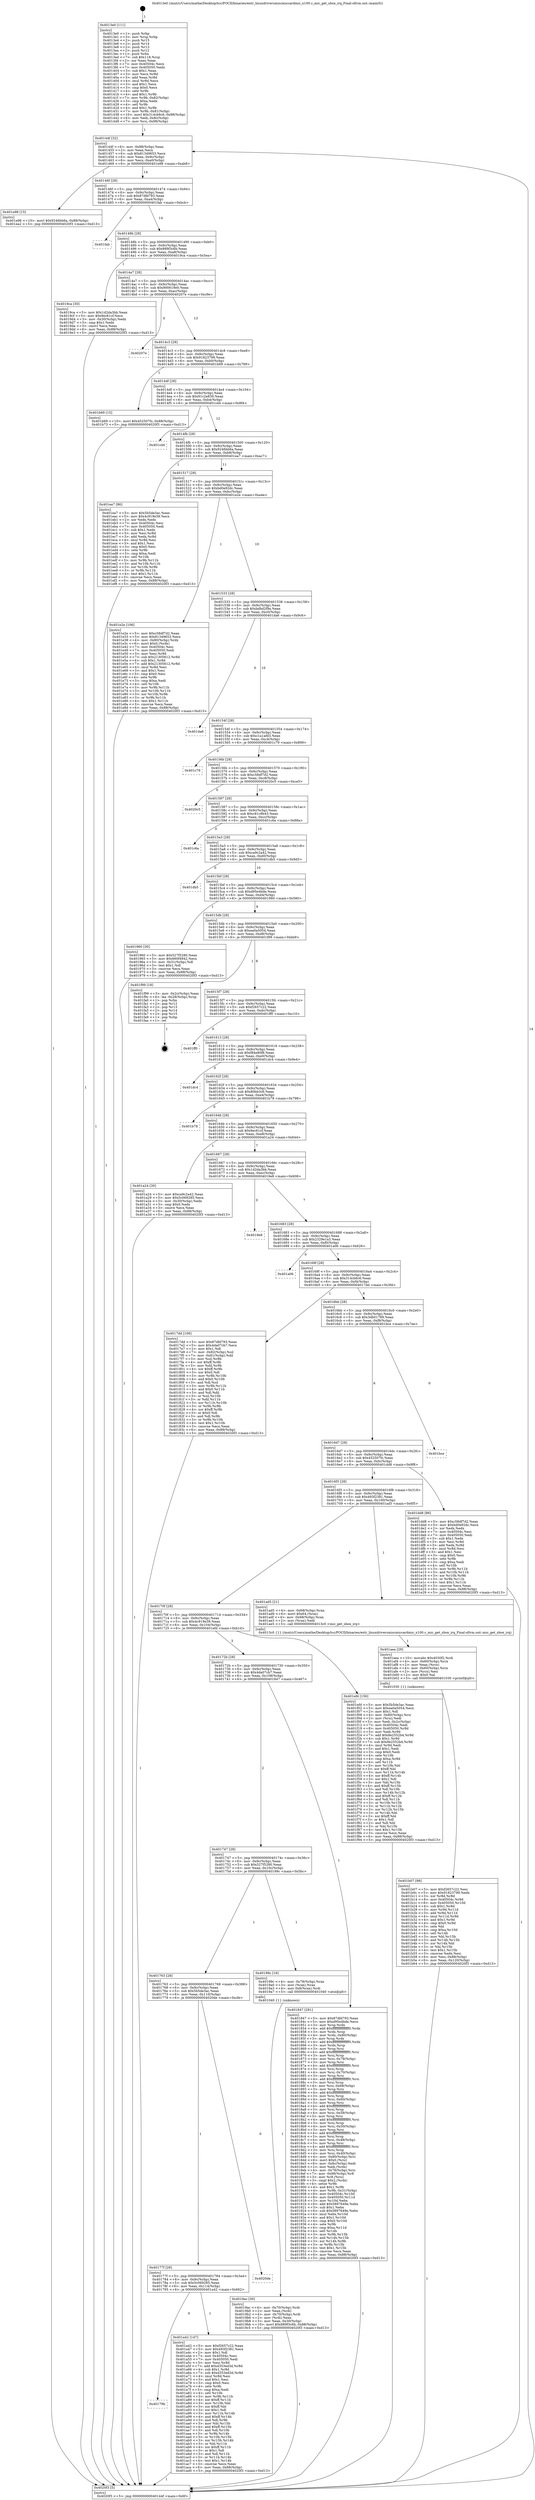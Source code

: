 digraph "0x4013e0" {
  label = "0x4013e0 (/mnt/c/Users/mathe/Desktop/tcc/POCII/binaries/extr_linuxdriversmiscmiccardmic_x100.c_mic_get_sbox_irq_Final-ollvm.out::main(0))"
  labelloc = "t"
  node[shape=record]

  Entry [label="",width=0.3,height=0.3,shape=circle,fillcolor=black,style=filled]
  "0x40144f" [label="{
     0x40144f [32]\l
     | [instrs]\l
     &nbsp;&nbsp;0x40144f \<+6\>: mov -0x88(%rbp),%eax\l
     &nbsp;&nbsp;0x401455 \<+2\>: mov %eax,%ecx\l
     &nbsp;&nbsp;0x401457 \<+6\>: sub $0x81349653,%ecx\l
     &nbsp;&nbsp;0x40145d \<+6\>: mov %eax,-0x9c(%rbp)\l
     &nbsp;&nbsp;0x401463 \<+6\>: mov %ecx,-0xa0(%rbp)\l
     &nbsp;&nbsp;0x401469 \<+6\>: je 0000000000401e98 \<main+0xab8\>\l
  }"]
  "0x401e98" [label="{
     0x401e98 [15]\l
     | [instrs]\l
     &nbsp;&nbsp;0x401e98 \<+10\>: movl $0x9246bb6a,-0x88(%rbp)\l
     &nbsp;&nbsp;0x401ea2 \<+5\>: jmp 00000000004020f3 \<main+0xd13\>\l
  }"]
  "0x40146f" [label="{
     0x40146f [28]\l
     | [instrs]\l
     &nbsp;&nbsp;0x40146f \<+5\>: jmp 0000000000401474 \<main+0x94\>\l
     &nbsp;&nbsp;0x401474 \<+6\>: mov -0x9c(%rbp),%eax\l
     &nbsp;&nbsp;0x40147a \<+5\>: sub $0x87dfd793,%eax\l
     &nbsp;&nbsp;0x40147f \<+6\>: mov %eax,-0xa4(%rbp)\l
     &nbsp;&nbsp;0x401485 \<+6\>: je 0000000000401fab \<main+0xbcb\>\l
  }"]
  Exit [label="",width=0.3,height=0.3,shape=circle,fillcolor=black,style=filled,peripheries=2]
  "0x401fab" [label="{
     0x401fab\l
  }", style=dashed]
  "0x40148b" [label="{
     0x40148b [28]\l
     | [instrs]\l
     &nbsp;&nbsp;0x40148b \<+5\>: jmp 0000000000401490 \<main+0xb0\>\l
     &nbsp;&nbsp;0x401490 \<+6\>: mov -0x9c(%rbp),%eax\l
     &nbsp;&nbsp;0x401496 \<+5\>: sub $0x889f3c6b,%eax\l
     &nbsp;&nbsp;0x40149b \<+6\>: mov %eax,-0xa8(%rbp)\l
     &nbsp;&nbsp;0x4014a1 \<+6\>: je 00000000004019ca \<main+0x5ea\>\l
  }"]
  "0x401b07" [label="{
     0x401b07 [98]\l
     | [instrs]\l
     &nbsp;&nbsp;0x401b07 \<+5\>: mov $0xf2657c22,%esi\l
     &nbsp;&nbsp;0x401b0c \<+5\>: mov $0x91823799,%edx\l
     &nbsp;&nbsp;0x401b11 \<+3\>: xor %r8d,%r8d\l
     &nbsp;&nbsp;0x401b14 \<+8\>: mov 0x40504c,%r9d\l
     &nbsp;&nbsp;0x401b1c \<+8\>: mov 0x405050,%r10d\l
     &nbsp;&nbsp;0x401b24 \<+4\>: sub $0x1,%r8d\l
     &nbsp;&nbsp;0x401b28 \<+3\>: mov %r9d,%r11d\l
     &nbsp;&nbsp;0x401b2b \<+3\>: add %r8d,%r11d\l
     &nbsp;&nbsp;0x401b2e \<+4\>: imul %r11d,%r9d\l
     &nbsp;&nbsp;0x401b32 \<+4\>: and $0x1,%r9d\l
     &nbsp;&nbsp;0x401b36 \<+4\>: cmp $0x0,%r9d\l
     &nbsp;&nbsp;0x401b3a \<+3\>: sete %bl\l
     &nbsp;&nbsp;0x401b3d \<+4\>: cmp $0xa,%r10d\l
     &nbsp;&nbsp;0x401b41 \<+4\>: setl %r14b\l
     &nbsp;&nbsp;0x401b45 \<+3\>: mov %bl,%r15b\l
     &nbsp;&nbsp;0x401b48 \<+3\>: and %r14b,%r15b\l
     &nbsp;&nbsp;0x401b4b \<+3\>: xor %r14b,%bl\l
     &nbsp;&nbsp;0x401b4e \<+3\>: or %bl,%r15b\l
     &nbsp;&nbsp;0x401b51 \<+4\>: test $0x1,%r15b\l
     &nbsp;&nbsp;0x401b55 \<+3\>: cmovne %edx,%esi\l
     &nbsp;&nbsp;0x401b58 \<+6\>: mov %esi,-0x88(%rbp)\l
     &nbsp;&nbsp;0x401b5e \<+6\>: mov %eax,-0x120(%rbp)\l
     &nbsp;&nbsp;0x401b64 \<+5\>: jmp 00000000004020f3 \<main+0xd13\>\l
  }"]
  "0x4019ca" [label="{
     0x4019ca [30]\l
     | [instrs]\l
     &nbsp;&nbsp;0x4019ca \<+5\>: mov $0x1d2da3bb,%eax\l
     &nbsp;&nbsp;0x4019cf \<+5\>: mov $0x9ec61cf,%ecx\l
     &nbsp;&nbsp;0x4019d4 \<+3\>: mov -0x30(%rbp),%edx\l
     &nbsp;&nbsp;0x4019d7 \<+3\>: cmp $0x1,%edx\l
     &nbsp;&nbsp;0x4019da \<+3\>: cmovl %ecx,%eax\l
     &nbsp;&nbsp;0x4019dd \<+6\>: mov %eax,-0x88(%rbp)\l
     &nbsp;&nbsp;0x4019e3 \<+5\>: jmp 00000000004020f3 \<main+0xd13\>\l
  }"]
  "0x4014a7" [label="{
     0x4014a7 [28]\l
     | [instrs]\l
     &nbsp;&nbsp;0x4014a7 \<+5\>: jmp 00000000004014ac \<main+0xcc\>\l
     &nbsp;&nbsp;0x4014ac \<+6\>: mov -0x9c(%rbp),%eax\l
     &nbsp;&nbsp;0x4014b2 \<+5\>: sub $0x900619e0,%eax\l
     &nbsp;&nbsp;0x4014b7 \<+6\>: mov %eax,-0xac(%rbp)\l
     &nbsp;&nbsp;0x4014bd \<+6\>: je 000000000040207e \<main+0xc9e\>\l
  }"]
  "0x401aea" [label="{
     0x401aea [29]\l
     | [instrs]\l
     &nbsp;&nbsp;0x401aea \<+10\>: movabs $0x4030f2,%rdi\l
     &nbsp;&nbsp;0x401af4 \<+4\>: mov -0x60(%rbp),%rcx\l
     &nbsp;&nbsp;0x401af8 \<+2\>: mov %eax,(%rcx)\l
     &nbsp;&nbsp;0x401afa \<+4\>: mov -0x60(%rbp),%rcx\l
     &nbsp;&nbsp;0x401afe \<+2\>: mov (%rcx),%esi\l
     &nbsp;&nbsp;0x401b00 \<+2\>: mov $0x0,%al\l
     &nbsp;&nbsp;0x401b02 \<+5\>: call 0000000000401030 \<printf@plt\>\l
     | [calls]\l
     &nbsp;&nbsp;0x401030 \{1\} (unknown)\l
  }"]
  "0x40207e" [label="{
     0x40207e\l
  }", style=dashed]
  "0x4014c3" [label="{
     0x4014c3 [28]\l
     | [instrs]\l
     &nbsp;&nbsp;0x4014c3 \<+5\>: jmp 00000000004014c8 \<main+0xe8\>\l
     &nbsp;&nbsp;0x4014c8 \<+6\>: mov -0x9c(%rbp),%eax\l
     &nbsp;&nbsp;0x4014ce \<+5\>: sub $0x91823799,%eax\l
     &nbsp;&nbsp;0x4014d3 \<+6\>: mov %eax,-0xb0(%rbp)\l
     &nbsp;&nbsp;0x4014d9 \<+6\>: je 0000000000401b69 \<main+0x789\>\l
  }"]
  "0x40179b" [label="{
     0x40179b\l
  }", style=dashed]
  "0x401b69" [label="{
     0x401b69 [15]\l
     | [instrs]\l
     &nbsp;&nbsp;0x401b69 \<+10\>: movl $0x452507fc,-0x88(%rbp)\l
     &nbsp;&nbsp;0x401b73 \<+5\>: jmp 00000000004020f3 \<main+0xd13\>\l
  }"]
  "0x4014df" [label="{
     0x4014df [28]\l
     | [instrs]\l
     &nbsp;&nbsp;0x4014df \<+5\>: jmp 00000000004014e4 \<main+0x104\>\l
     &nbsp;&nbsp;0x4014e4 \<+6\>: mov -0x9c(%rbp),%eax\l
     &nbsp;&nbsp;0x4014ea \<+5\>: sub $0x91c2e839,%eax\l
     &nbsp;&nbsp;0x4014ef \<+6\>: mov %eax,-0xb4(%rbp)\l
     &nbsp;&nbsp;0x4014f5 \<+6\>: je 0000000000401cd4 \<main+0x8f4\>\l
  }"]
  "0x401a42" [label="{
     0x401a42 [147]\l
     | [instrs]\l
     &nbsp;&nbsp;0x401a42 \<+5\>: mov $0xf2657c22,%eax\l
     &nbsp;&nbsp;0x401a47 \<+5\>: mov $0x493f2381,%ecx\l
     &nbsp;&nbsp;0x401a4c \<+2\>: mov $0x1,%dl\l
     &nbsp;&nbsp;0x401a4e \<+7\>: mov 0x40504c,%esi\l
     &nbsp;&nbsp;0x401a55 \<+7\>: mov 0x405050,%edi\l
     &nbsp;&nbsp;0x401a5c \<+3\>: mov %esi,%r8d\l
     &nbsp;&nbsp;0x401a5f \<+7\>: add $0xd353ed3d,%r8d\l
     &nbsp;&nbsp;0x401a66 \<+4\>: sub $0x1,%r8d\l
     &nbsp;&nbsp;0x401a6a \<+7\>: sub $0xd353ed3d,%r8d\l
     &nbsp;&nbsp;0x401a71 \<+4\>: imul %r8d,%esi\l
     &nbsp;&nbsp;0x401a75 \<+3\>: and $0x1,%esi\l
     &nbsp;&nbsp;0x401a78 \<+3\>: cmp $0x0,%esi\l
     &nbsp;&nbsp;0x401a7b \<+4\>: sete %r9b\l
     &nbsp;&nbsp;0x401a7f \<+3\>: cmp $0xa,%edi\l
     &nbsp;&nbsp;0x401a82 \<+4\>: setl %r10b\l
     &nbsp;&nbsp;0x401a86 \<+3\>: mov %r9b,%r11b\l
     &nbsp;&nbsp;0x401a89 \<+4\>: xor $0xff,%r11b\l
     &nbsp;&nbsp;0x401a8d \<+3\>: mov %r10b,%bl\l
     &nbsp;&nbsp;0x401a90 \<+3\>: xor $0xff,%bl\l
     &nbsp;&nbsp;0x401a93 \<+3\>: xor $0x1,%dl\l
     &nbsp;&nbsp;0x401a96 \<+3\>: mov %r11b,%r14b\l
     &nbsp;&nbsp;0x401a99 \<+4\>: and $0xff,%r14b\l
     &nbsp;&nbsp;0x401a9d \<+3\>: and %dl,%r9b\l
     &nbsp;&nbsp;0x401aa0 \<+3\>: mov %bl,%r15b\l
     &nbsp;&nbsp;0x401aa3 \<+4\>: and $0xff,%r15b\l
     &nbsp;&nbsp;0x401aa7 \<+3\>: and %dl,%r10b\l
     &nbsp;&nbsp;0x401aaa \<+3\>: or %r9b,%r14b\l
     &nbsp;&nbsp;0x401aad \<+3\>: or %r10b,%r15b\l
     &nbsp;&nbsp;0x401ab0 \<+3\>: xor %r15b,%r14b\l
     &nbsp;&nbsp;0x401ab3 \<+3\>: or %bl,%r11b\l
     &nbsp;&nbsp;0x401ab6 \<+4\>: xor $0xff,%r11b\l
     &nbsp;&nbsp;0x401aba \<+3\>: or $0x1,%dl\l
     &nbsp;&nbsp;0x401abd \<+3\>: and %dl,%r11b\l
     &nbsp;&nbsp;0x401ac0 \<+3\>: or %r11b,%r14b\l
     &nbsp;&nbsp;0x401ac3 \<+4\>: test $0x1,%r14b\l
     &nbsp;&nbsp;0x401ac7 \<+3\>: cmovne %ecx,%eax\l
     &nbsp;&nbsp;0x401aca \<+6\>: mov %eax,-0x88(%rbp)\l
     &nbsp;&nbsp;0x401ad0 \<+5\>: jmp 00000000004020f3 \<main+0xd13\>\l
  }"]
  "0x401cd4" [label="{
     0x401cd4\l
  }", style=dashed]
  "0x4014fb" [label="{
     0x4014fb [28]\l
     | [instrs]\l
     &nbsp;&nbsp;0x4014fb \<+5\>: jmp 0000000000401500 \<main+0x120\>\l
     &nbsp;&nbsp;0x401500 \<+6\>: mov -0x9c(%rbp),%eax\l
     &nbsp;&nbsp;0x401506 \<+5\>: sub $0x9246bb6a,%eax\l
     &nbsp;&nbsp;0x40150b \<+6\>: mov %eax,-0xb8(%rbp)\l
     &nbsp;&nbsp;0x401511 \<+6\>: je 0000000000401ea7 \<main+0xac7\>\l
  }"]
  "0x40177f" [label="{
     0x40177f [28]\l
     | [instrs]\l
     &nbsp;&nbsp;0x40177f \<+5\>: jmp 0000000000401784 \<main+0x3a4\>\l
     &nbsp;&nbsp;0x401784 \<+6\>: mov -0x9c(%rbp),%eax\l
     &nbsp;&nbsp;0x40178a \<+5\>: sub $0x5c069285,%eax\l
     &nbsp;&nbsp;0x40178f \<+6\>: mov %eax,-0x114(%rbp)\l
     &nbsp;&nbsp;0x401795 \<+6\>: je 0000000000401a42 \<main+0x662\>\l
  }"]
  "0x401ea7" [label="{
     0x401ea7 [86]\l
     | [instrs]\l
     &nbsp;&nbsp;0x401ea7 \<+5\>: mov $0x5b5de3ac,%eax\l
     &nbsp;&nbsp;0x401eac \<+5\>: mov $0x4c919e39,%ecx\l
     &nbsp;&nbsp;0x401eb1 \<+2\>: xor %edx,%edx\l
     &nbsp;&nbsp;0x401eb3 \<+7\>: mov 0x40504c,%esi\l
     &nbsp;&nbsp;0x401eba \<+7\>: mov 0x405050,%edi\l
     &nbsp;&nbsp;0x401ec1 \<+3\>: sub $0x1,%edx\l
     &nbsp;&nbsp;0x401ec4 \<+3\>: mov %esi,%r8d\l
     &nbsp;&nbsp;0x401ec7 \<+3\>: add %edx,%r8d\l
     &nbsp;&nbsp;0x401eca \<+4\>: imul %r8d,%esi\l
     &nbsp;&nbsp;0x401ece \<+3\>: and $0x1,%esi\l
     &nbsp;&nbsp;0x401ed1 \<+3\>: cmp $0x0,%esi\l
     &nbsp;&nbsp;0x401ed4 \<+4\>: sete %r9b\l
     &nbsp;&nbsp;0x401ed8 \<+3\>: cmp $0xa,%edi\l
     &nbsp;&nbsp;0x401edb \<+4\>: setl %r10b\l
     &nbsp;&nbsp;0x401edf \<+3\>: mov %r9b,%r11b\l
     &nbsp;&nbsp;0x401ee2 \<+3\>: and %r10b,%r11b\l
     &nbsp;&nbsp;0x401ee5 \<+3\>: xor %r10b,%r9b\l
     &nbsp;&nbsp;0x401ee8 \<+3\>: or %r9b,%r11b\l
     &nbsp;&nbsp;0x401eeb \<+4\>: test $0x1,%r11b\l
     &nbsp;&nbsp;0x401eef \<+3\>: cmovne %ecx,%eax\l
     &nbsp;&nbsp;0x401ef2 \<+6\>: mov %eax,-0x88(%rbp)\l
     &nbsp;&nbsp;0x401ef8 \<+5\>: jmp 00000000004020f3 \<main+0xd13\>\l
  }"]
  "0x401517" [label="{
     0x401517 [28]\l
     | [instrs]\l
     &nbsp;&nbsp;0x401517 \<+5\>: jmp 000000000040151c \<main+0x13c\>\l
     &nbsp;&nbsp;0x40151c \<+6\>: mov -0x9c(%rbp),%eax\l
     &nbsp;&nbsp;0x401522 \<+5\>: sub $0xbd0e92dc,%eax\l
     &nbsp;&nbsp;0x401527 \<+6\>: mov %eax,-0xbc(%rbp)\l
     &nbsp;&nbsp;0x40152d \<+6\>: je 0000000000401e2e \<main+0xa4e\>\l
  }"]
  "0x4020de" [label="{
     0x4020de\l
  }", style=dashed]
  "0x401e2e" [label="{
     0x401e2e [106]\l
     | [instrs]\l
     &nbsp;&nbsp;0x401e2e \<+5\>: mov $0xc58df7d2,%eax\l
     &nbsp;&nbsp;0x401e33 \<+5\>: mov $0x81349653,%ecx\l
     &nbsp;&nbsp;0x401e38 \<+4\>: mov -0x80(%rbp),%rdx\l
     &nbsp;&nbsp;0x401e3c \<+6\>: movl $0x0,(%rdx)\l
     &nbsp;&nbsp;0x401e42 \<+7\>: mov 0x40504c,%esi\l
     &nbsp;&nbsp;0x401e49 \<+7\>: mov 0x405050,%edi\l
     &nbsp;&nbsp;0x401e50 \<+3\>: mov %esi,%r8d\l
     &nbsp;&nbsp;0x401e53 \<+7\>: sub $0x21305612,%r8d\l
     &nbsp;&nbsp;0x401e5a \<+4\>: sub $0x1,%r8d\l
     &nbsp;&nbsp;0x401e5e \<+7\>: add $0x21305612,%r8d\l
     &nbsp;&nbsp;0x401e65 \<+4\>: imul %r8d,%esi\l
     &nbsp;&nbsp;0x401e69 \<+3\>: and $0x1,%esi\l
     &nbsp;&nbsp;0x401e6c \<+3\>: cmp $0x0,%esi\l
     &nbsp;&nbsp;0x401e6f \<+4\>: sete %r9b\l
     &nbsp;&nbsp;0x401e73 \<+3\>: cmp $0xa,%edi\l
     &nbsp;&nbsp;0x401e76 \<+4\>: setl %r10b\l
     &nbsp;&nbsp;0x401e7a \<+3\>: mov %r9b,%r11b\l
     &nbsp;&nbsp;0x401e7d \<+3\>: and %r10b,%r11b\l
     &nbsp;&nbsp;0x401e80 \<+3\>: xor %r10b,%r9b\l
     &nbsp;&nbsp;0x401e83 \<+3\>: or %r9b,%r11b\l
     &nbsp;&nbsp;0x401e86 \<+4\>: test $0x1,%r11b\l
     &nbsp;&nbsp;0x401e8a \<+3\>: cmovne %ecx,%eax\l
     &nbsp;&nbsp;0x401e8d \<+6\>: mov %eax,-0x88(%rbp)\l
     &nbsp;&nbsp;0x401e93 \<+5\>: jmp 00000000004020f3 \<main+0xd13\>\l
  }"]
  "0x401533" [label="{
     0x401533 [28]\l
     | [instrs]\l
     &nbsp;&nbsp;0x401533 \<+5\>: jmp 0000000000401538 \<main+0x158\>\l
     &nbsp;&nbsp;0x401538 \<+6\>: mov -0x9c(%rbp),%eax\l
     &nbsp;&nbsp;0x40153e \<+5\>: sub $0xbdbd2f9a,%eax\l
     &nbsp;&nbsp;0x401543 \<+6\>: mov %eax,-0xc0(%rbp)\l
     &nbsp;&nbsp;0x401549 \<+6\>: je 0000000000401da6 \<main+0x9c6\>\l
  }"]
  "0x4019ac" [label="{
     0x4019ac [30]\l
     | [instrs]\l
     &nbsp;&nbsp;0x4019ac \<+4\>: mov -0x70(%rbp),%rdi\l
     &nbsp;&nbsp;0x4019b0 \<+2\>: mov %eax,(%rdi)\l
     &nbsp;&nbsp;0x4019b2 \<+4\>: mov -0x70(%rbp),%rdi\l
     &nbsp;&nbsp;0x4019b6 \<+2\>: mov (%rdi),%eax\l
     &nbsp;&nbsp;0x4019b8 \<+3\>: mov %eax,-0x30(%rbp)\l
     &nbsp;&nbsp;0x4019bb \<+10\>: movl $0x889f3c6b,-0x88(%rbp)\l
     &nbsp;&nbsp;0x4019c5 \<+5\>: jmp 00000000004020f3 \<main+0xd13\>\l
  }"]
  "0x401da6" [label="{
     0x401da6\l
  }", style=dashed]
  "0x40154f" [label="{
     0x40154f [28]\l
     | [instrs]\l
     &nbsp;&nbsp;0x40154f \<+5\>: jmp 0000000000401554 \<main+0x174\>\l
     &nbsp;&nbsp;0x401554 \<+6\>: mov -0x9c(%rbp),%eax\l
     &nbsp;&nbsp;0x40155a \<+5\>: sub $0xc1a1afd3,%eax\l
     &nbsp;&nbsp;0x40155f \<+6\>: mov %eax,-0xc4(%rbp)\l
     &nbsp;&nbsp;0x401565 \<+6\>: je 0000000000401c79 \<main+0x899\>\l
  }"]
  "0x401763" [label="{
     0x401763 [28]\l
     | [instrs]\l
     &nbsp;&nbsp;0x401763 \<+5\>: jmp 0000000000401768 \<main+0x388\>\l
     &nbsp;&nbsp;0x401768 \<+6\>: mov -0x9c(%rbp),%eax\l
     &nbsp;&nbsp;0x40176e \<+5\>: sub $0x5b5de3ac,%eax\l
     &nbsp;&nbsp;0x401773 \<+6\>: mov %eax,-0x110(%rbp)\l
     &nbsp;&nbsp;0x401779 \<+6\>: je 00000000004020de \<main+0xcfe\>\l
  }"]
  "0x401c79" [label="{
     0x401c79\l
  }", style=dashed]
  "0x40156b" [label="{
     0x40156b [28]\l
     | [instrs]\l
     &nbsp;&nbsp;0x40156b \<+5\>: jmp 0000000000401570 \<main+0x190\>\l
     &nbsp;&nbsp;0x401570 \<+6\>: mov -0x9c(%rbp),%eax\l
     &nbsp;&nbsp;0x401576 \<+5\>: sub $0xc58df7d2,%eax\l
     &nbsp;&nbsp;0x40157b \<+6\>: mov %eax,-0xc8(%rbp)\l
     &nbsp;&nbsp;0x401581 \<+6\>: je 00000000004020c5 \<main+0xce5\>\l
  }"]
  "0x40199c" [label="{
     0x40199c [16]\l
     | [instrs]\l
     &nbsp;&nbsp;0x40199c \<+4\>: mov -0x78(%rbp),%rax\l
     &nbsp;&nbsp;0x4019a0 \<+3\>: mov (%rax),%rax\l
     &nbsp;&nbsp;0x4019a3 \<+4\>: mov 0x8(%rax),%rdi\l
     &nbsp;&nbsp;0x4019a7 \<+5\>: call 0000000000401040 \<atoi@plt\>\l
     | [calls]\l
     &nbsp;&nbsp;0x401040 \{1\} (unknown)\l
  }"]
  "0x4020c5" [label="{
     0x4020c5\l
  }", style=dashed]
  "0x401587" [label="{
     0x401587 [28]\l
     | [instrs]\l
     &nbsp;&nbsp;0x401587 \<+5\>: jmp 000000000040158c \<main+0x1ac\>\l
     &nbsp;&nbsp;0x40158c \<+6\>: mov -0x9c(%rbp),%eax\l
     &nbsp;&nbsp;0x401592 \<+5\>: sub $0xc81c9b43,%eax\l
     &nbsp;&nbsp;0x401597 \<+6\>: mov %eax,-0xcc(%rbp)\l
     &nbsp;&nbsp;0x40159d \<+6\>: je 0000000000401c6a \<main+0x88a\>\l
  }"]
  "0x401747" [label="{
     0x401747 [28]\l
     | [instrs]\l
     &nbsp;&nbsp;0x401747 \<+5\>: jmp 000000000040174c \<main+0x36c\>\l
     &nbsp;&nbsp;0x40174c \<+6\>: mov -0x9c(%rbp),%eax\l
     &nbsp;&nbsp;0x401752 \<+5\>: sub $0x527f5280,%eax\l
     &nbsp;&nbsp;0x401757 \<+6\>: mov %eax,-0x10c(%rbp)\l
     &nbsp;&nbsp;0x40175d \<+6\>: je 000000000040199c \<main+0x5bc\>\l
  }"]
  "0x401c6a" [label="{
     0x401c6a\l
  }", style=dashed]
  "0x4015a3" [label="{
     0x4015a3 [28]\l
     | [instrs]\l
     &nbsp;&nbsp;0x4015a3 \<+5\>: jmp 00000000004015a8 \<main+0x1c8\>\l
     &nbsp;&nbsp;0x4015a8 \<+6\>: mov -0x9c(%rbp),%eax\l
     &nbsp;&nbsp;0x4015ae \<+5\>: sub $0xca9c2a42,%eax\l
     &nbsp;&nbsp;0x4015b3 \<+6\>: mov %eax,-0xd0(%rbp)\l
     &nbsp;&nbsp;0x4015b9 \<+6\>: je 0000000000401db5 \<main+0x9d5\>\l
  }"]
  "0x401847" [label="{
     0x401847 [281]\l
     | [instrs]\l
     &nbsp;&nbsp;0x401847 \<+5\>: mov $0x87dfd793,%eax\l
     &nbsp;&nbsp;0x40184c \<+5\>: mov $0xd95e4bde,%ecx\l
     &nbsp;&nbsp;0x401851 \<+3\>: mov %rsp,%rdx\l
     &nbsp;&nbsp;0x401854 \<+4\>: add $0xfffffffffffffff0,%rdx\l
     &nbsp;&nbsp;0x401858 \<+3\>: mov %rdx,%rsp\l
     &nbsp;&nbsp;0x40185b \<+4\>: mov %rdx,-0x80(%rbp)\l
     &nbsp;&nbsp;0x40185f \<+3\>: mov %rsp,%rdx\l
     &nbsp;&nbsp;0x401862 \<+4\>: add $0xfffffffffffffff0,%rdx\l
     &nbsp;&nbsp;0x401866 \<+3\>: mov %rdx,%rsp\l
     &nbsp;&nbsp;0x401869 \<+3\>: mov %rsp,%rsi\l
     &nbsp;&nbsp;0x40186c \<+4\>: add $0xfffffffffffffff0,%rsi\l
     &nbsp;&nbsp;0x401870 \<+3\>: mov %rsi,%rsp\l
     &nbsp;&nbsp;0x401873 \<+4\>: mov %rsi,-0x78(%rbp)\l
     &nbsp;&nbsp;0x401877 \<+3\>: mov %rsp,%rsi\l
     &nbsp;&nbsp;0x40187a \<+4\>: add $0xfffffffffffffff0,%rsi\l
     &nbsp;&nbsp;0x40187e \<+3\>: mov %rsi,%rsp\l
     &nbsp;&nbsp;0x401881 \<+4\>: mov %rsi,-0x70(%rbp)\l
     &nbsp;&nbsp;0x401885 \<+3\>: mov %rsp,%rsi\l
     &nbsp;&nbsp;0x401888 \<+4\>: add $0xfffffffffffffff0,%rsi\l
     &nbsp;&nbsp;0x40188c \<+3\>: mov %rsi,%rsp\l
     &nbsp;&nbsp;0x40188f \<+4\>: mov %rsi,-0x68(%rbp)\l
     &nbsp;&nbsp;0x401893 \<+3\>: mov %rsp,%rsi\l
     &nbsp;&nbsp;0x401896 \<+4\>: add $0xfffffffffffffff0,%rsi\l
     &nbsp;&nbsp;0x40189a \<+3\>: mov %rsi,%rsp\l
     &nbsp;&nbsp;0x40189d \<+4\>: mov %rsi,-0x60(%rbp)\l
     &nbsp;&nbsp;0x4018a1 \<+3\>: mov %rsp,%rsi\l
     &nbsp;&nbsp;0x4018a4 \<+4\>: add $0xfffffffffffffff0,%rsi\l
     &nbsp;&nbsp;0x4018a8 \<+3\>: mov %rsi,%rsp\l
     &nbsp;&nbsp;0x4018ab \<+4\>: mov %rsi,-0x58(%rbp)\l
     &nbsp;&nbsp;0x4018af \<+3\>: mov %rsp,%rsi\l
     &nbsp;&nbsp;0x4018b2 \<+4\>: add $0xfffffffffffffff0,%rsi\l
     &nbsp;&nbsp;0x4018b6 \<+3\>: mov %rsi,%rsp\l
     &nbsp;&nbsp;0x4018b9 \<+4\>: mov %rsi,-0x50(%rbp)\l
     &nbsp;&nbsp;0x4018bd \<+3\>: mov %rsp,%rsi\l
     &nbsp;&nbsp;0x4018c0 \<+4\>: add $0xfffffffffffffff0,%rsi\l
     &nbsp;&nbsp;0x4018c4 \<+3\>: mov %rsi,%rsp\l
     &nbsp;&nbsp;0x4018c7 \<+4\>: mov %rsi,-0x48(%rbp)\l
     &nbsp;&nbsp;0x4018cb \<+3\>: mov %rsp,%rsi\l
     &nbsp;&nbsp;0x4018ce \<+4\>: add $0xfffffffffffffff0,%rsi\l
     &nbsp;&nbsp;0x4018d2 \<+3\>: mov %rsi,%rsp\l
     &nbsp;&nbsp;0x4018d5 \<+4\>: mov %rsi,-0x40(%rbp)\l
     &nbsp;&nbsp;0x4018d9 \<+4\>: mov -0x80(%rbp),%rsi\l
     &nbsp;&nbsp;0x4018dd \<+6\>: movl $0x0,(%rsi)\l
     &nbsp;&nbsp;0x4018e3 \<+6\>: mov -0x8c(%rbp),%edi\l
     &nbsp;&nbsp;0x4018e9 \<+2\>: mov %edi,(%rdx)\l
     &nbsp;&nbsp;0x4018eb \<+4\>: mov -0x78(%rbp),%rsi\l
     &nbsp;&nbsp;0x4018ef \<+7\>: mov -0x98(%rbp),%r8\l
     &nbsp;&nbsp;0x4018f6 \<+3\>: mov %r8,(%rsi)\l
     &nbsp;&nbsp;0x4018f9 \<+3\>: cmpl $0x2,(%rdx)\l
     &nbsp;&nbsp;0x4018fc \<+4\>: setne %r9b\l
     &nbsp;&nbsp;0x401900 \<+4\>: and $0x1,%r9b\l
     &nbsp;&nbsp;0x401904 \<+4\>: mov %r9b,-0x31(%rbp)\l
     &nbsp;&nbsp;0x401908 \<+8\>: mov 0x40504c,%r10d\l
     &nbsp;&nbsp;0x401910 \<+8\>: mov 0x405050,%r11d\l
     &nbsp;&nbsp;0x401918 \<+3\>: mov %r10d,%ebx\l
     &nbsp;&nbsp;0x40191b \<+6\>: add $0x5897649e,%ebx\l
     &nbsp;&nbsp;0x401921 \<+3\>: sub $0x1,%ebx\l
     &nbsp;&nbsp;0x401924 \<+6\>: sub $0x5897649e,%ebx\l
     &nbsp;&nbsp;0x40192a \<+4\>: imul %ebx,%r10d\l
     &nbsp;&nbsp;0x40192e \<+4\>: and $0x1,%r10d\l
     &nbsp;&nbsp;0x401932 \<+4\>: cmp $0x0,%r10d\l
     &nbsp;&nbsp;0x401936 \<+4\>: sete %r9b\l
     &nbsp;&nbsp;0x40193a \<+4\>: cmp $0xa,%r11d\l
     &nbsp;&nbsp;0x40193e \<+4\>: setl %r14b\l
     &nbsp;&nbsp;0x401942 \<+3\>: mov %r9b,%r15b\l
     &nbsp;&nbsp;0x401945 \<+3\>: and %r14b,%r15b\l
     &nbsp;&nbsp;0x401948 \<+3\>: xor %r14b,%r9b\l
     &nbsp;&nbsp;0x40194b \<+3\>: or %r9b,%r15b\l
     &nbsp;&nbsp;0x40194e \<+4\>: test $0x1,%r15b\l
     &nbsp;&nbsp;0x401952 \<+3\>: cmovne %ecx,%eax\l
     &nbsp;&nbsp;0x401955 \<+6\>: mov %eax,-0x88(%rbp)\l
     &nbsp;&nbsp;0x40195b \<+5\>: jmp 00000000004020f3 \<main+0xd13\>\l
  }"]
  "0x401db5" [label="{
     0x401db5\l
  }", style=dashed]
  "0x4015bf" [label="{
     0x4015bf [28]\l
     | [instrs]\l
     &nbsp;&nbsp;0x4015bf \<+5\>: jmp 00000000004015c4 \<main+0x1e4\>\l
     &nbsp;&nbsp;0x4015c4 \<+6\>: mov -0x9c(%rbp),%eax\l
     &nbsp;&nbsp;0x4015ca \<+5\>: sub $0xd95e4bde,%eax\l
     &nbsp;&nbsp;0x4015cf \<+6\>: mov %eax,-0xd4(%rbp)\l
     &nbsp;&nbsp;0x4015d5 \<+6\>: je 0000000000401960 \<main+0x580\>\l
  }"]
  "0x40172b" [label="{
     0x40172b [28]\l
     | [instrs]\l
     &nbsp;&nbsp;0x40172b \<+5\>: jmp 0000000000401730 \<main+0x350\>\l
     &nbsp;&nbsp;0x401730 \<+6\>: mov -0x9c(%rbp),%eax\l
     &nbsp;&nbsp;0x401736 \<+5\>: sub $0x4da07cb7,%eax\l
     &nbsp;&nbsp;0x40173b \<+6\>: mov %eax,-0x108(%rbp)\l
     &nbsp;&nbsp;0x401741 \<+6\>: je 0000000000401847 \<main+0x467\>\l
  }"]
  "0x401960" [label="{
     0x401960 [30]\l
     | [instrs]\l
     &nbsp;&nbsp;0x401960 \<+5\>: mov $0x527f5280,%eax\l
     &nbsp;&nbsp;0x401965 \<+5\>: mov $0x660f4942,%ecx\l
     &nbsp;&nbsp;0x40196a \<+3\>: mov -0x31(%rbp),%dl\l
     &nbsp;&nbsp;0x40196d \<+3\>: test $0x1,%dl\l
     &nbsp;&nbsp;0x401970 \<+3\>: cmovne %ecx,%eax\l
     &nbsp;&nbsp;0x401973 \<+6\>: mov %eax,-0x88(%rbp)\l
     &nbsp;&nbsp;0x401979 \<+5\>: jmp 00000000004020f3 \<main+0xd13\>\l
  }"]
  "0x4015db" [label="{
     0x4015db [28]\l
     | [instrs]\l
     &nbsp;&nbsp;0x4015db \<+5\>: jmp 00000000004015e0 \<main+0x200\>\l
     &nbsp;&nbsp;0x4015e0 \<+6\>: mov -0x9c(%rbp),%eax\l
     &nbsp;&nbsp;0x4015e6 \<+5\>: sub $0xea0a5054,%eax\l
     &nbsp;&nbsp;0x4015eb \<+6\>: mov %eax,-0xd8(%rbp)\l
     &nbsp;&nbsp;0x4015f1 \<+6\>: je 0000000000401f99 \<main+0xbb9\>\l
  }"]
  "0x401efd" [label="{
     0x401efd [156]\l
     | [instrs]\l
     &nbsp;&nbsp;0x401efd \<+5\>: mov $0x5b5de3ac,%eax\l
     &nbsp;&nbsp;0x401f02 \<+5\>: mov $0xea0a5054,%ecx\l
     &nbsp;&nbsp;0x401f07 \<+2\>: mov $0x1,%dl\l
     &nbsp;&nbsp;0x401f09 \<+4\>: mov -0x80(%rbp),%rsi\l
     &nbsp;&nbsp;0x401f0d \<+2\>: mov (%rsi),%edi\l
     &nbsp;&nbsp;0x401f0f \<+3\>: mov %edi,-0x2c(%rbp)\l
     &nbsp;&nbsp;0x401f12 \<+7\>: mov 0x40504c,%edi\l
     &nbsp;&nbsp;0x401f19 \<+8\>: mov 0x405050,%r8d\l
     &nbsp;&nbsp;0x401f21 \<+3\>: mov %edi,%r9d\l
     &nbsp;&nbsp;0x401f24 \<+7\>: add $0x8e2552b4,%r9d\l
     &nbsp;&nbsp;0x401f2b \<+4\>: sub $0x1,%r9d\l
     &nbsp;&nbsp;0x401f2f \<+7\>: sub $0x8e2552b4,%r9d\l
     &nbsp;&nbsp;0x401f36 \<+4\>: imul %r9d,%edi\l
     &nbsp;&nbsp;0x401f3a \<+3\>: and $0x1,%edi\l
     &nbsp;&nbsp;0x401f3d \<+3\>: cmp $0x0,%edi\l
     &nbsp;&nbsp;0x401f40 \<+4\>: sete %r10b\l
     &nbsp;&nbsp;0x401f44 \<+4\>: cmp $0xa,%r8d\l
     &nbsp;&nbsp;0x401f48 \<+4\>: setl %r11b\l
     &nbsp;&nbsp;0x401f4c \<+3\>: mov %r10b,%bl\l
     &nbsp;&nbsp;0x401f4f \<+3\>: xor $0xff,%bl\l
     &nbsp;&nbsp;0x401f52 \<+3\>: mov %r11b,%r14b\l
     &nbsp;&nbsp;0x401f55 \<+4\>: xor $0xff,%r14b\l
     &nbsp;&nbsp;0x401f59 \<+3\>: xor $0x1,%dl\l
     &nbsp;&nbsp;0x401f5c \<+3\>: mov %bl,%r15b\l
     &nbsp;&nbsp;0x401f5f \<+4\>: and $0xff,%r15b\l
     &nbsp;&nbsp;0x401f63 \<+3\>: and %dl,%r10b\l
     &nbsp;&nbsp;0x401f66 \<+3\>: mov %r14b,%r12b\l
     &nbsp;&nbsp;0x401f69 \<+4\>: and $0xff,%r12b\l
     &nbsp;&nbsp;0x401f6d \<+3\>: and %dl,%r11b\l
     &nbsp;&nbsp;0x401f70 \<+3\>: or %r10b,%r15b\l
     &nbsp;&nbsp;0x401f73 \<+3\>: or %r11b,%r12b\l
     &nbsp;&nbsp;0x401f76 \<+3\>: xor %r12b,%r15b\l
     &nbsp;&nbsp;0x401f79 \<+3\>: or %r14b,%bl\l
     &nbsp;&nbsp;0x401f7c \<+3\>: xor $0xff,%bl\l
     &nbsp;&nbsp;0x401f7f \<+3\>: or $0x1,%dl\l
     &nbsp;&nbsp;0x401f82 \<+2\>: and %dl,%bl\l
     &nbsp;&nbsp;0x401f84 \<+3\>: or %bl,%r15b\l
     &nbsp;&nbsp;0x401f87 \<+4\>: test $0x1,%r15b\l
     &nbsp;&nbsp;0x401f8b \<+3\>: cmovne %ecx,%eax\l
     &nbsp;&nbsp;0x401f8e \<+6\>: mov %eax,-0x88(%rbp)\l
     &nbsp;&nbsp;0x401f94 \<+5\>: jmp 00000000004020f3 \<main+0xd13\>\l
  }"]
  "0x401f99" [label="{
     0x401f99 [18]\l
     | [instrs]\l
     &nbsp;&nbsp;0x401f99 \<+3\>: mov -0x2c(%rbp),%eax\l
     &nbsp;&nbsp;0x401f9c \<+4\>: lea -0x28(%rbp),%rsp\l
     &nbsp;&nbsp;0x401fa0 \<+1\>: pop %rbx\l
     &nbsp;&nbsp;0x401fa1 \<+2\>: pop %r12\l
     &nbsp;&nbsp;0x401fa3 \<+2\>: pop %r13\l
     &nbsp;&nbsp;0x401fa5 \<+2\>: pop %r14\l
     &nbsp;&nbsp;0x401fa7 \<+2\>: pop %r15\l
     &nbsp;&nbsp;0x401fa9 \<+1\>: pop %rbp\l
     &nbsp;&nbsp;0x401faa \<+1\>: ret\l
  }"]
  "0x4015f7" [label="{
     0x4015f7 [28]\l
     | [instrs]\l
     &nbsp;&nbsp;0x4015f7 \<+5\>: jmp 00000000004015fc \<main+0x21c\>\l
     &nbsp;&nbsp;0x4015fc \<+6\>: mov -0x9c(%rbp),%eax\l
     &nbsp;&nbsp;0x401602 \<+5\>: sub $0xf2657c22,%eax\l
     &nbsp;&nbsp;0x401607 \<+6\>: mov %eax,-0xdc(%rbp)\l
     &nbsp;&nbsp;0x40160d \<+6\>: je 0000000000401ff0 \<main+0xc10\>\l
  }"]
  "0x40170f" [label="{
     0x40170f [28]\l
     | [instrs]\l
     &nbsp;&nbsp;0x40170f \<+5\>: jmp 0000000000401714 \<main+0x334\>\l
     &nbsp;&nbsp;0x401714 \<+6\>: mov -0x9c(%rbp),%eax\l
     &nbsp;&nbsp;0x40171a \<+5\>: sub $0x4c919e39,%eax\l
     &nbsp;&nbsp;0x40171f \<+6\>: mov %eax,-0x104(%rbp)\l
     &nbsp;&nbsp;0x401725 \<+6\>: je 0000000000401efd \<main+0xb1d\>\l
  }"]
  "0x401ff0" [label="{
     0x401ff0\l
  }", style=dashed]
  "0x401613" [label="{
     0x401613 [28]\l
     | [instrs]\l
     &nbsp;&nbsp;0x401613 \<+5\>: jmp 0000000000401618 \<main+0x238\>\l
     &nbsp;&nbsp;0x401618 \<+6\>: mov -0x9c(%rbp),%eax\l
     &nbsp;&nbsp;0x40161e \<+5\>: sub $0xf84e80f8,%eax\l
     &nbsp;&nbsp;0x401623 \<+6\>: mov %eax,-0xe0(%rbp)\l
     &nbsp;&nbsp;0x401629 \<+6\>: je 0000000000401dc4 \<main+0x9e4\>\l
  }"]
  "0x401ad5" [label="{
     0x401ad5 [21]\l
     | [instrs]\l
     &nbsp;&nbsp;0x401ad5 \<+4\>: mov -0x68(%rbp),%rax\l
     &nbsp;&nbsp;0x401ad9 \<+6\>: movl $0x64,(%rax)\l
     &nbsp;&nbsp;0x401adf \<+4\>: mov -0x68(%rbp),%rax\l
     &nbsp;&nbsp;0x401ae3 \<+2\>: mov (%rax),%edi\l
     &nbsp;&nbsp;0x401ae5 \<+5\>: call 00000000004013c0 \<mic_get_sbox_irq\>\l
     | [calls]\l
     &nbsp;&nbsp;0x4013c0 \{1\} (/mnt/c/Users/mathe/Desktop/tcc/POCII/binaries/extr_linuxdriversmiscmiccardmic_x100.c_mic_get_sbox_irq_Final-ollvm.out::mic_get_sbox_irq)\l
  }"]
  "0x401dc4" [label="{
     0x401dc4\l
  }", style=dashed]
  "0x40162f" [label="{
     0x40162f [28]\l
     | [instrs]\l
     &nbsp;&nbsp;0x40162f \<+5\>: jmp 0000000000401634 \<main+0x254\>\l
     &nbsp;&nbsp;0x401634 \<+6\>: mov -0x9c(%rbp),%eax\l
     &nbsp;&nbsp;0x40163a \<+5\>: sub $0x80bb3c6,%eax\l
     &nbsp;&nbsp;0x40163f \<+6\>: mov %eax,-0xe4(%rbp)\l
     &nbsp;&nbsp;0x401645 \<+6\>: je 0000000000401b78 \<main+0x798\>\l
  }"]
  "0x4016f3" [label="{
     0x4016f3 [28]\l
     | [instrs]\l
     &nbsp;&nbsp;0x4016f3 \<+5\>: jmp 00000000004016f8 \<main+0x318\>\l
     &nbsp;&nbsp;0x4016f8 \<+6\>: mov -0x9c(%rbp),%eax\l
     &nbsp;&nbsp;0x4016fe \<+5\>: sub $0x493f2381,%eax\l
     &nbsp;&nbsp;0x401703 \<+6\>: mov %eax,-0x100(%rbp)\l
     &nbsp;&nbsp;0x401709 \<+6\>: je 0000000000401ad5 \<main+0x6f5\>\l
  }"]
  "0x401b78" [label="{
     0x401b78\l
  }", style=dashed]
  "0x40164b" [label="{
     0x40164b [28]\l
     | [instrs]\l
     &nbsp;&nbsp;0x40164b \<+5\>: jmp 0000000000401650 \<main+0x270\>\l
     &nbsp;&nbsp;0x401650 \<+6\>: mov -0x9c(%rbp),%eax\l
     &nbsp;&nbsp;0x401656 \<+5\>: sub $0x9ec61cf,%eax\l
     &nbsp;&nbsp;0x40165b \<+6\>: mov %eax,-0xe8(%rbp)\l
     &nbsp;&nbsp;0x401661 \<+6\>: je 0000000000401a24 \<main+0x644\>\l
  }"]
  "0x401dd8" [label="{
     0x401dd8 [86]\l
     | [instrs]\l
     &nbsp;&nbsp;0x401dd8 \<+5\>: mov $0xc58df7d2,%eax\l
     &nbsp;&nbsp;0x401ddd \<+5\>: mov $0xbd0e92dc,%ecx\l
     &nbsp;&nbsp;0x401de2 \<+2\>: xor %edx,%edx\l
     &nbsp;&nbsp;0x401de4 \<+7\>: mov 0x40504c,%esi\l
     &nbsp;&nbsp;0x401deb \<+7\>: mov 0x405050,%edi\l
     &nbsp;&nbsp;0x401df2 \<+3\>: sub $0x1,%edx\l
     &nbsp;&nbsp;0x401df5 \<+3\>: mov %esi,%r8d\l
     &nbsp;&nbsp;0x401df8 \<+3\>: add %edx,%r8d\l
     &nbsp;&nbsp;0x401dfb \<+4\>: imul %r8d,%esi\l
     &nbsp;&nbsp;0x401dff \<+3\>: and $0x1,%esi\l
     &nbsp;&nbsp;0x401e02 \<+3\>: cmp $0x0,%esi\l
     &nbsp;&nbsp;0x401e05 \<+4\>: sete %r9b\l
     &nbsp;&nbsp;0x401e09 \<+3\>: cmp $0xa,%edi\l
     &nbsp;&nbsp;0x401e0c \<+4\>: setl %r10b\l
     &nbsp;&nbsp;0x401e10 \<+3\>: mov %r9b,%r11b\l
     &nbsp;&nbsp;0x401e13 \<+3\>: and %r10b,%r11b\l
     &nbsp;&nbsp;0x401e16 \<+3\>: xor %r10b,%r9b\l
     &nbsp;&nbsp;0x401e19 \<+3\>: or %r9b,%r11b\l
     &nbsp;&nbsp;0x401e1c \<+4\>: test $0x1,%r11b\l
     &nbsp;&nbsp;0x401e20 \<+3\>: cmovne %ecx,%eax\l
     &nbsp;&nbsp;0x401e23 \<+6\>: mov %eax,-0x88(%rbp)\l
     &nbsp;&nbsp;0x401e29 \<+5\>: jmp 00000000004020f3 \<main+0xd13\>\l
  }"]
  "0x401a24" [label="{
     0x401a24 [30]\l
     | [instrs]\l
     &nbsp;&nbsp;0x401a24 \<+5\>: mov $0xca9c2a42,%eax\l
     &nbsp;&nbsp;0x401a29 \<+5\>: mov $0x5c069285,%ecx\l
     &nbsp;&nbsp;0x401a2e \<+3\>: mov -0x30(%rbp),%edx\l
     &nbsp;&nbsp;0x401a31 \<+3\>: cmp $0x0,%edx\l
     &nbsp;&nbsp;0x401a34 \<+3\>: cmove %ecx,%eax\l
     &nbsp;&nbsp;0x401a37 \<+6\>: mov %eax,-0x88(%rbp)\l
     &nbsp;&nbsp;0x401a3d \<+5\>: jmp 00000000004020f3 \<main+0xd13\>\l
  }"]
  "0x401667" [label="{
     0x401667 [28]\l
     | [instrs]\l
     &nbsp;&nbsp;0x401667 \<+5\>: jmp 000000000040166c \<main+0x28c\>\l
     &nbsp;&nbsp;0x40166c \<+6\>: mov -0x9c(%rbp),%eax\l
     &nbsp;&nbsp;0x401672 \<+5\>: sub $0x1d2da3bb,%eax\l
     &nbsp;&nbsp;0x401677 \<+6\>: mov %eax,-0xec(%rbp)\l
     &nbsp;&nbsp;0x40167d \<+6\>: je 00000000004019e8 \<main+0x608\>\l
  }"]
  "0x4016d7" [label="{
     0x4016d7 [28]\l
     | [instrs]\l
     &nbsp;&nbsp;0x4016d7 \<+5\>: jmp 00000000004016dc \<main+0x2fc\>\l
     &nbsp;&nbsp;0x4016dc \<+6\>: mov -0x9c(%rbp),%eax\l
     &nbsp;&nbsp;0x4016e2 \<+5\>: sub $0x452507fc,%eax\l
     &nbsp;&nbsp;0x4016e7 \<+6\>: mov %eax,-0xfc(%rbp)\l
     &nbsp;&nbsp;0x4016ed \<+6\>: je 0000000000401dd8 \<main+0x9f8\>\l
  }"]
  "0x4019e8" [label="{
     0x4019e8\l
  }", style=dashed]
  "0x401683" [label="{
     0x401683 [28]\l
     | [instrs]\l
     &nbsp;&nbsp;0x401683 \<+5\>: jmp 0000000000401688 \<main+0x2a8\>\l
     &nbsp;&nbsp;0x401688 \<+6\>: mov -0x9c(%rbp),%eax\l
     &nbsp;&nbsp;0x40168e \<+5\>: sub $0x2329e1a3,%eax\l
     &nbsp;&nbsp;0x401693 \<+6\>: mov %eax,-0xf0(%rbp)\l
     &nbsp;&nbsp;0x401699 \<+6\>: je 0000000000401a06 \<main+0x626\>\l
  }"]
  "0x401bce" [label="{
     0x401bce\l
  }", style=dashed]
  "0x401a06" [label="{
     0x401a06\l
  }", style=dashed]
  "0x40169f" [label="{
     0x40169f [28]\l
     | [instrs]\l
     &nbsp;&nbsp;0x40169f \<+5\>: jmp 00000000004016a4 \<main+0x2c4\>\l
     &nbsp;&nbsp;0x4016a4 \<+6\>: mov -0x9c(%rbp),%eax\l
     &nbsp;&nbsp;0x4016aa \<+5\>: sub $0x314cb6c6,%eax\l
     &nbsp;&nbsp;0x4016af \<+6\>: mov %eax,-0xf4(%rbp)\l
     &nbsp;&nbsp;0x4016b5 \<+6\>: je 00000000004017dd \<main+0x3fd\>\l
  }"]
  "0x4013e0" [label="{
     0x4013e0 [111]\l
     | [instrs]\l
     &nbsp;&nbsp;0x4013e0 \<+1\>: push %rbp\l
     &nbsp;&nbsp;0x4013e1 \<+3\>: mov %rsp,%rbp\l
     &nbsp;&nbsp;0x4013e4 \<+2\>: push %r15\l
     &nbsp;&nbsp;0x4013e6 \<+2\>: push %r14\l
     &nbsp;&nbsp;0x4013e8 \<+2\>: push %r13\l
     &nbsp;&nbsp;0x4013ea \<+2\>: push %r12\l
     &nbsp;&nbsp;0x4013ec \<+1\>: push %rbx\l
     &nbsp;&nbsp;0x4013ed \<+7\>: sub $0x118,%rsp\l
     &nbsp;&nbsp;0x4013f4 \<+2\>: xor %eax,%eax\l
     &nbsp;&nbsp;0x4013f6 \<+7\>: mov 0x40504c,%ecx\l
     &nbsp;&nbsp;0x4013fd \<+7\>: mov 0x405050,%edx\l
     &nbsp;&nbsp;0x401404 \<+3\>: sub $0x1,%eax\l
     &nbsp;&nbsp;0x401407 \<+3\>: mov %ecx,%r8d\l
     &nbsp;&nbsp;0x40140a \<+3\>: add %eax,%r8d\l
     &nbsp;&nbsp;0x40140d \<+4\>: imul %r8d,%ecx\l
     &nbsp;&nbsp;0x401411 \<+3\>: and $0x1,%ecx\l
     &nbsp;&nbsp;0x401414 \<+3\>: cmp $0x0,%ecx\l
     &nbsp;&nbsp;0x401417 \<+4\>: sete %r9b\l
     &nbsp;&nbsp;0x40141b \<+4\>: and $0x1,%r9b\l
     &nbsp;&nbsp;0x40141f \<+7\>: mov %r9b,-0x82(%rbp)\l
     &nbsp;&nbsp;0x401426 \<+3\>: cmp $0xa,%edx\l
     &nbsp;&nbsp;0x401429 \<+4\>: setl %r9b\l
     &nbsp;&nbsp;0x40142d \<+4\>: and $0x1,%r9b\l
     &nbsp;&nbsp;0x401431 \<+7\>: mov %r9b,-0x81(%rbp)\l
     &nbsp;&nbsp;0x401438 \<+10\>: movl $0x314cb6c6,-0x88(%rbp)\l
     &nbsp;&nbsp;0x401442 \<+6\>: mov %edi,-0x8c(%rbp)\l
     &nbsp;&nbsp;0x401448 \<+7\>: mov %rsi,-0x98(%rbp)\l
  }"]
  "0x4017dd" [label="{
     0x4017dd [106]\l
     | [instrs]\l
     &nbsp;&nbsp;0x4017dd \<+5\>: mov $0x87dfd793,%eax\l
     &nbsp;&nbsp;0x4017e2 \<+5\>: mov $0x4da07cb7,%ecx\l
     &nbsp;&nbsp;0x4017e7 \<+2\>: mov $0x1,%dl\l
     &nbsp;&nbsp;0x4017e9 \<+7\>: mov -0x82(%rbp),%sil\l
     &nbsp;&nbsp;0x4017f0 \<+7\>: mov -0x81(%rbp),%dil\l
     &nbsp;&nbsp;0x4017f7 \<+3\>: mov %sil,%r8b\l
     &nbsp;&nbsp;0x4017fa \<+4\>: xor $0xff,%r8b\l
     &nbsp;&nbsp;0x4017fe \<+3\>: mov %dil,%r9b\l
     &nbsp;&nbsp;0x401801 \<+4\>: xor $0xff,%r9b\l
     &nbsp;&nbsp;0x401805 \<+3\>: xor $0x0,%dl\l
     &nbsp;&nbsp;0x401808 \<+3\>: mov %r8b,%r10b\l
     &nbsp;&nbsp;0x40180b \<+4\>: and $0x0,%r10b\l
     &nbsp;&nbsp;0x40180f \<+3\>: and %dl,%sil\l
     &nbsp;&nbsp;0x401812 \<+3\>: mov %r9b,%r11b\l
     &nbsp;&nbsp;0x401815 \<+4\>: and $0x0,%r11b\l
     &nbsp;&nbsp;0x401819 \<+3\>: and %dl,%dil\l
     &nbsp;&nbsp;0x40181c \<+3\>: or %sil,%r10b\l
     &nbsp;&nbsp;0x40181f \<+3\>: or %dil,%r11b\l
     &nbsp;&nbsp;0x401822 \<+3\>: xor %r11b,%r10b\l
     &nbsp;&nbsp;0x401825 \<+3\>: or %r9b,%r8b\l
     &nbsp;&nbsp;0x401828 \<+4\>: xor $0xff,%r8b\l
     &nbsp;&nbsp;0x40182c \<+3\>: or $0x0,%dl\l
     &nbsp;&nbsp;0x40182f \<+3\>: and %dl,%r8b\l
     &nbsp;&nbsp;0x401832 \<+3\>: or %r8b,%r10b\l
     &nbsp;&nbsp;0x401835 \<+4\>: test $0x1,%r10b\l
     &nbsp;&nbsp;0x401839 \<+3\>: cmovne %ecx,%eax\l
     &nbsp;&nbsp;0x40183c \<+6\>: mov %eax,-0x88(%rbp)\l
     &nbsp;&nbsp;0x401842 \<+5\>: jmp 00000000004020f3 \<main+0xd13\>\l
  }"]
  "0x4016bb" [label="{
     0x4016bb [28]\l
     | [instrs]\l
     &nbsp;&nbsp;0x4016bb \<+5\>: jmp 00000000004016c0 \<main+0x2e0\>\l
     &nbsp;&nbsp;0x4016c0 \<+6\>: mov -0x9c(%rbp),%eax\l
     &nbsp;&nbsp;0x4016c6 \<+5\>: sub $0x3db01789,%eax\l
     &nbsp;&nbsp;0x4016cb \<+6\>: mov %eax,-0xf8(%rbp)\l
     &nbsp;&nbsp;0x4016d1 \<+6\>: je 0000000000401bce \<main+0x7ee\>\l
  }"]
  "0x4020f3" [label="{
     0x4020f3 [5]\l
     | [instrs]\l
     &nbsp;&nbsp;0x4020f3 \<+5\>: jmp 000000000040144f \<main+0x6f\>\l
  }"]
  Entry -> "0x4013e0" [label=" 1"]
  "0x40144f" -> "0x401e98" [label=" 1"]
  "0x40144f" -> "0x40146f" [label=" 14"]
  "0x401f99" -> Exit [label=" 1"]
  "0x40146f" -> "0x401fab" [label=" 0"]
  "0x40146f" -> "0x40148b" [label=" 14"]
  "0x401efd" -> "0x4020f3" [label=" 1"]
  "0x40148b" -> "0x4019ca" [label=" 1"]
  "0x40148b" -> "0x4014a7" [label=" 13"]
  "0x401ea7" -> "0x4020f3" [label=" 1"]
  "0x4014a7" -> "0x40207e" [label=" 0"]
  "0x4014a7" -> "0x4014c3" [label=" 13"]
  "0x401e98" -> "0x4020f3" [label=" 1"]
  "0x4014c3" -> "0x401b69" [label=" 1"]
  "0x4014c3" -> "0x4014df" [label=" 12"]
  "0x401e2e" -> "0x4020f3" [label=" 1"]
  "0x4014df" -> "0x401cd4" [label=" 0"]
  "0x4014df" -> "0x4014fb" [label=" 12"]
  "0x401dd8" -> "0x4020f3" [label=" 1"]
  "0x4014fb" -> "0x401ea7" [label=" 1"]
  "0x4014fb" -> "0x401517" [label=" 11"]
  "0x401b07" -> "0x4020f3" [label=" 1"]
  "0x401517" -> "0x401e2e" [label=" 1"]
  "0x401517" -> "0x401533" [label=" 10"]
  "0x401aea" -> "0x401b07" [label=" 1"]
  "0x401533" -> "0x401da6" [label=" 0"]
  "0x401533" -> "0x40154f" [label=" 10"]
  "0x401a42" -> "0x4020f3" [label=" 1"]
  "0x40154f" -> "0x401c79" [label=" 0"]
  "0x40154f" -> "0x40156b" [label=" 10"]
  "0x40177f" -> "0x40179b" [label=" 0"]
  "0x40156b" -> "0x4020c5" [label=" 0"]
  "0x40156b" -> "0x401587" [label=" 10"]
  "0x40177f" -> "0x401a42" [label=" 1"]
  "0x401587" -> "0x401c6a" [label=" 0"]
  "0x401587" -> "0x4015a3" [label=" 10"]
  "0x401763" -> "0x4020de" [label=" 0"]
  "0x4015a3" -> "0x401db5" [label=" 0"]
  "0x4015a3" -> "0x4015bf" [label=" 10"]
  "0x401ad5" -> "0x401aea" [label=" 1"]
  "0x4015bf" -> "0x401960" [label=" 1"]
  "0x4015bf" -> "0x4015db" [label=" 9"]
  "0x4019ca" -> "0x4020f3" [label=" 1"]
  "0x4015db" -> "0x401f99" [label=" 1"]
  "0x4015db" -> "0x4015f7" [label=" 8"]
  "0x4019ac" -> "0x4020f3" [label=" 1"]
  "0x4015f7" -> "0x401ff0" [label=" 0"]
  "0x4015f7" -> "0x401613" [label=" 8"]
  "0x401747" -> "0x401763" [label=" 1"]
  "0x401613" -> "0x401dc4" [label=" 0"]
  "0x401613" -> "0x40162f" [label=" 8"]
  "0x401747" -> "0x40199c" [label=" 1"]
  "0x40162f" -> "0x401b78" [label=" 0"]
  "0x40162f" -> "0x40164b" [label=" 8"]
  "0x401960" -> "0x4020f3" [label=" 1"]
  "0x40164b" -> "0x401a24" [label=" 1"]
  "0x40164b" -> "0x401667" [label=" 7"]
  "0x401847" -> "0x4020f3" [label=" 1"]
  "0x401667" -> "0x4019e8" [label=" 0"]
  "0x401667" -> "0x401683" [label=" 7"]
  "0x40172b" -> "0x401747" [label=" 2"]
  "0x401683" -> "0x401a06" [label=" 0"]
  "0x401683" -> "0x40169f" [label=" 7"]
  "0x40172b" -> "0x401847" [label=" 1"]
  "0x40169f" -> "0x4017dd" [label=" 1"]
  "0x40169f" -> "0x4016bb" [label=" 6"]
  "0x4017dd" -> "0x4020f3" [label=" 1"]
  "0x4013e0" -> "0x40144f" [label=" 1"]
  "0x4020f3" -> "0x40144f" [label=" 14"]
  "0x401a24" -> "0x4020f3" [label=" 1"]
  "0x4016bb" -> "0x401bce" [label=" 0"]
  "0x4016bb" -> "0x4016d7" [label=" 6"]
  "0x401763" -> "0x40177f" [label=" 1"]
  "0x4016d7" -> "0x401dd8" [label=" 1"]
  "0x4016d7" -> "0x4016f3" [label=" 5"]
  "0x401b69" -> "0x4020f3" [label=" 1"]
  "0x4016f3" -> "0x401ad5" [label=" 1"]
  "0x4016f3" -> "0x40170f" [label=" 4"]
  "0x40199c" -> "0x4019ac" [label=" 1"]
  "0x40170f" -> "0x401efd" [label=" 1"]
  "0x40170f" -> "0x40172b" [label=" 3"]
}
